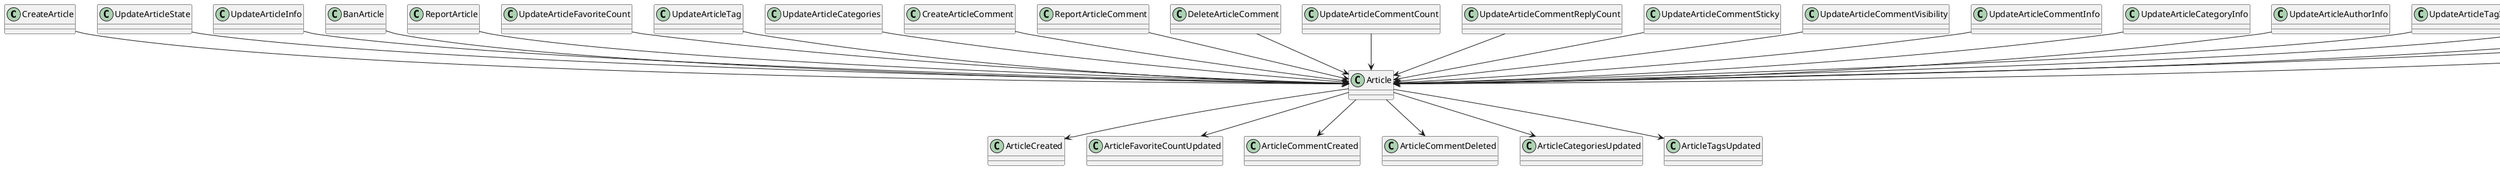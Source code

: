 @startuml

CreateArticle                   -down-> Article
UpdateArticleState              -down-> Article
UpdateArticleInfo               -down-> Article
BanArticle                      -down-> Article
ReportArticle                   -down-> Article
UpdateArticleFavoriteCount      -down-> Article
UpdateArticleTag                -down-> Article
UpdateArticleCategories         -down-> Article
CreateArticleComment            -down-> Article
ReportArticleComment            -down-> Article
DeleteArticleComment            -down-> Article
UpdateArticleCommentCount       -down-> Article
UpdateArticleCommentReplyCount  -down-> Article
UpdateArticleCommentSticky      -down-> Article
UpdateArticleCommentVisibility  -down-> Article
UpdateArticleCommentInfo        -down-> Article
UpdateArticleCategoryInfo       -down-> Article
UpdateArticleAuthorInfo         -down-> Article
UpdateArticleTagInfo            -down-> Article
UpdateArticleVisibility         -down-> Article
UpdateArticleSticky             -down-> Article
UpdateArticleCommentFlag        -down-> Article
UpdateArticlePrice              -down-> Article

Article-down->ArticleCreated
Article-down->ArticleFavoriteCountUpdated
Article-down->ArticleCommentCreated
Article-down->ArticleCommentDeleted
Article-down->ArticleCategoriesUpdated
Article-down->ArticleTagsUpdated
@enduml
